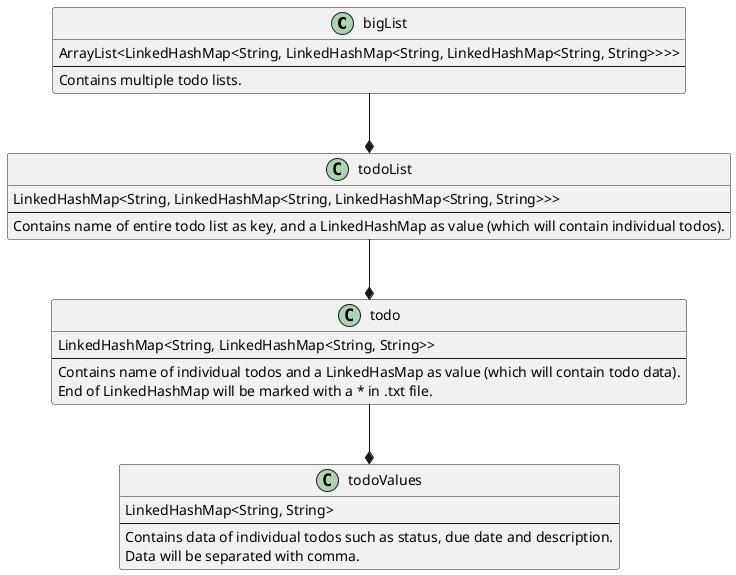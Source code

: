 @startuml

Class bigList{
ArrayList<LinkedHashMap<String, LinkedHashMap<String, LinkedHashMap<String, String>>>>
----
Contains multiple todo lists.
}

Class todoList{
LinkedHashMap<String, LinkedHashMap<String, LinkedHashMap<String, String>>>
----
Contains name of entire todo list as key, and a LinkedHashMap as value (which will contain individual todos).
}

Class todo{
LinkedHashMap<String, LinkedHashMap<String, String>>
----
Contains name of individual todos and a LinkedHasMap as value (which will contain todo data).
End of LinkedHashMap will be marked with a * in .txt file.
}

Class todoValues{
LinkedHashMap<String, String>
----
Contains data of individual todos such as status, due date and description.
Data will be separated with comma.
}

bigList --* todoList
todoList --* todo
todo --* todoValues

@enduml